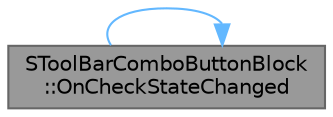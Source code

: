 digraph "SToolBarComboButtonBlock::OnCheckStateChanged"
{
 // INTERACTIVE_SVG=YES
 // LATEX_PDF_SIZE
  bgcolor="transparent";
  edge [fontname=Helvetica,fontsize=10,labelfontname=Helvetica,labelfontsize=10];
  node [fontname=Helvetica,fontsize=10,shape=box,height=0.2,width=0.4];
  rankdir="LR";
  Node1 [id="Node000001",label="SToolBarComboButtonBlock\l::OnCheckStateChanged",height=0.2,width=0.4,color="gray40", fillcolor="grey60", style="filled", fontcolor="black",tooltip="Called by Slate when this tool bar check box button is toggled."];
  Node1 -> Node1 [id="edge1_Node000001_Node000001",color="steelblue1",style="solid",tooltip=" "];
}

